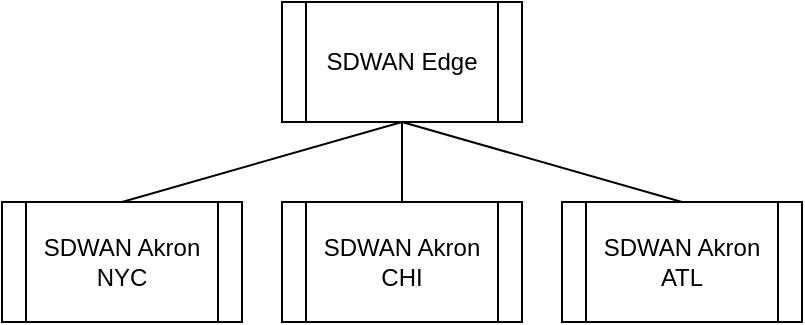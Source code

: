 <mxfile pages="1" version="11.2.2" type="github"><diagram id="4RqvKVZmbtCHm_lIpAGJ" name="Page-1"><mxGraphModel dx="1094" dy="819" grid="1" gridSize="10" guides="1" tooltips="1" connect="1" arrows="1" fold="1" page="1" pageScale="1" pageWidth="850" pageHeight="1100" math="0" shadow="0"><root><mxCell id="0"/><mxCell id="1" parent="0"/><mxCell id="g8glVRPJ6-FvRbOiFtxN-1" value="SDWAN Akron NYC" style="shape=process;whiteSpace=wrap;html=1;backgroundOutline=1;" vertex="1" parent="1"><mxGeometry x="240" y="260" width="120" height="60" as="geometry"/></mxCell><mxCell id="g8glVRPJ6-FvRbOiFtxN-2" value="SDWAN Akron CHI" style="shape=process;whiteSpace=wrap;html=1;backgroundOutline=1;" vertex="1" parent="1"><mxGeometry x="380" y="260" width="120" height="60" as="geometry"/></mxCell><mxCell id="g8glVRPJ6-FvRbOiFtxN-3" value="SDWAN Akron ATL" style="shape=process;whiteSpace=wrap;html=1;backgroundOutline=1;" vertex="1" parent="1"><mxGeometry x="520" y="260" width="120" height="60" as="geometry"/></mxCell><mxCell id="g8glVRPJ6-FvRbOiFtxN-4" value="SDWAN Edge" style="shape=process;whiteSpace=wrap;html=1;backgroundOutline=1;" vertex="1" parent="1"><mxGeometry x="380" y="160" width="120" height="60" as="geometry"/></mxCell><mxCell id="g8glVRPJ6-FvRbOiFtxN-6" value="" style="endArrow=none;html=1;entryX=0.5;entryY=1;entryDx=0;entryDy=0;" edge="1" parent="1" source="g8glVRPJ6-FvRbOiFtxN-2" target="g8glVRPJ6-FvRbOiFtxN-4"><mxGeometry width="50" height="50" relative="1" as="geometry"><mxPoint x="440" y="257" as="sourcePoint"/><mxPoint x="290" y="340" as="targetPoint"/></mxGeometry></mxCell><mxCell id="g8glVRPJ6-FvRbOiFtxN-7" value="" style="endArrow=none;html=1;entryX=0.5;entryY=1;entryDx=0;entryDy=0;exitX=0.5;exitY=0;exitDx=0;exitDy=0;" edge="1" parent="1" source="g8glVRPJ6-FvRbOiFtxN-3" target="g8glVRPJ6-FvRbOiFtxN-4"><mxGeometry width="50" height="50" relative="1" as="geometry"><mxPoint x="450" y="267" as="sourcePoint"/><mxPoint x="450" y="230" as="targetPoint"/></mxGeometry></mxCell><mxCell id="g8glVRPJ6-FvRbOiFtxN-8" value="" style="endArrow=none;html=1;exitX=0.5;exitY=0;exitDx=0;exitDy=0;" edge="1" parent="1" source="g8glVRPJ6-FvRbOiFtxN-1"><mxGeometry width="50" height="50" relative="1" as="geometry"><mxPoint x="590" y="270" as="sourcePoint"/><mxPoint x="440" y="220" as="targetPoint"/></mxGeometry></mxCell></root></mxGraphModel></diagram></mxfile>
